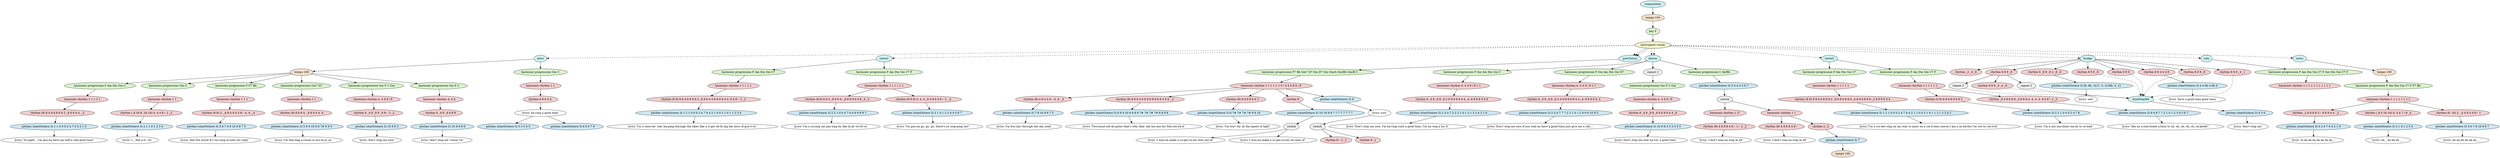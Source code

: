 digraph compositionModel {
    graph [ordering="out"];
    n0 [fillcolor="#cef2f3",style="filled",label="composition"];
    n1 [fillcolor="#f3e1ce",style="filled",label="tempo 150"];
    n0 -> n1;
    n2 [fillcolor="#daf3ce",style="filled",label="key F"];
    n1 -> n2;
    n3 [fillcolor="#f3f3ce",style="filled",label="instrument vocals"];
    n2 -> n3;
    n4 [fillcolor="#cef2f3",style="filled",label="intro"];
    n5 [fillcolor="#f3e1ce",style="filled",label="tempo 100"];
    n4 -> n5;
    n6 [fillcolor="#daf3ce",style="filled",label="harmonic progression F Am Dm Gm C"];
    n5 -> n6;
    n7 [fillcolor="#f3ced0",style="filled",label="harmonic rhythm 1 1 1 1 1"];
    n6 -> n7;
    n8 [fillcolor="#f3ced0",style="filled",label="rhythm (8) 8 4 8 8 8 8 8 2 _8 8 8 4 4. _2"];
    n7 -> n8;
    n9 [fillcolor="#cee8f3",style="filled",label="pitches (startOctave 3) 1 1 0 0 0 2 4 7 6 4 2 1 0"];
    n8 -> n9;
    n10 [fillcolor="white",style="filled",label="lyrics 'To-night _ I'm gon-na have my-self a real good time'"];
    n9 -> n10;
    n11 [fillcolor="#daf3ce",style="filled",label="harmonic progression Gm C"];
    n5 -> n11;
    n12 [fillcolor="#f3ced0",style="filled",label="harmonic rhythm 1 1"];
    n11 -> n12;
    n13 [fillcolor="#f3ced0",style="filled",label="rhythm (_8 16 8. 16 16) 4. 4 4 8~ 2 _2"];
    n12 -> n13;
    n14 [fillcolor="#cee8f3",style="filled",label="pitches (startOctave 3) 2 1 1 0 1 2 3 4"];
    n13 -> n14;
    n15 [fillcolor="white",style="filled",label="lyrics 'I _ feel a-li---ve'"];
    n14 -> n15;
    n16 [fillcolor="#daf3ce",style="filled",label="harmonic progression F F7 Bb"];
    n5 -> n16;
    n17 [fillcolor="#f3ced0",style="filled",label="harmonic rhythm 1 1 1"];
    n16 -> n17;
    n18 [fillcolor="#f3ced0",style="filled",label="rhythm (8 8) 2. _8 8 4 8 4 4 8~ 4. 4. _4"];
    n17 -> n18;
    n19 [fillcolor="#cee8f3",style="filled",label="pitches (startOctave 3) 5 6 7 4 9 10 9 8 7 5"];
    n18 -> n19;
    n20 [fillcolor="white",style="filled",label="lyrics 'And the world it's tur-ning in-side out yeah'"];
    n19 -> n20;
    n21 [fillcolor="#daf3ce",style="filled",label="harmonic progression Gm7 D7"];
    n5 -> n21;
    n22 [fillcolor="#f3ced0",style="filled",label="harmonic rhythm 1 1"];
    n21 -> n22;
    n23 [fillcolor="#f3ced0",style="filled",label="rhythm (8) 8 8 8 4. _8 8 8 4 4. 4"];
    n22 -> n23;
    n24 [fillcolor="#cee8f3",style="filled",label="pitches (startOctave 3) 5 9 9 10 9 8 7# 8 9 5"];
    n23 -> n24;
    n25 [fillcolor="white",style="filled",label="lyrics 'I'm floa-ting a-round in ecs-ta-sy so'"];
    n24 -> n25;
    n26 [fillcolor="#daf3ce",style="filled",label="harmonic progression Gm F C Gm"];
    n5 -> n26;
    n27 [fillcolor="#f3ced0",style="filled",label="harmonic rhythm 4. 4 4 9 / 8"];
    n26 -> n27;
    n28 [fillcolor="#f3ced0",style="filled",label="rhythm 8 _4 8 _8 8 _8 8~ 2 _2"];
    n27 -> n28;
    n29 [fillcolor="#cee8f3",style="filled",label="pitches (startOctave 3) 10 9 8 3"];
    n28 -> n29;
    n30 [fillcolor="white",style="filled",label="lyrics 'don't stop me now'"];
    n29 -> n30;
    n31 [fillcolor="#daf3ce",style="filled",label="harmonic progression Gm F C"];
    n5 -> n31;
    n32 [fillcolor="#f3ced0",style="filled",label="harmonic rhythm 4. 4 4."];
    n31 -> n32;
    n33 [fillcolor="#f3ced0",style="filled",label="rhythm 8 _4 8 _8 8 8 8"];
    n32 -> n33;
    n34 [fillcolor="#cee8f3",style="filled",label="pitches (startOctave 3) 10 9 8 8 8"];
    n33 -> n34;
    n35 [fillcolor="white",style="filled",label="lyrics 'don't stop me 'cause I'm'"];
    n34 -> n35;
    n36 [fillcolor="#daf3ce",style="filled",label="harmonic progression Gm C"];
    n4 -> n36;
    n37 [fillcolor="#f3ced0",style="filled",label="harmonic rhythm 1 1"];
    n36 -> n37;
    n38 [fillcolor="#f3ced0",style="filled",label="rhythm 8 8 8 4 4."];
    n37 -> n38;
    n39 [fillcolor="white",style="filled",label="lyrics 'ha-ving a good time'"];
    n38 -> n39;
    n40 [fillcolor="#cee8f3",style="filled",label="pitches (startOctave 3) 3 3 3 4 5"];
    n39 -> n40;
    n41 [fillcolor="#cee8f3",style="filled",label="pitches (startOctave 3) 6 6 6 7 8"];
    n39 -> n41;
    n42 [fillcolor="#cef2f3",style="filled",label="verse1"];
    n43 [fillcolor="#daf3ce",style="filled",label="harmonic progression F Am Dm Gm C7"];
    n42 -> n43;
    n44 [fillcolor="#f3ced0",style="filled",label="harmonic rhythm 1 1 1 1 1"];
    n43 -> n44;
    n45 [fillcolor="#f3ced0",style="filled",label="rhythm (8 8) 8 8 4 8 8 8 8 2 _8 8 8 4 4 8 8 8 8 4 4. 8 4 8~ 2 _2"];
    n44 -> n45;
    n46 [fillcolor="#cee8f3",style="filled",label="pitches (startOctave 3) 1 2 1 0 0 0 2 4 7 6 4 2 1 0 0 2 1 0 1 1 2 3 4"];
    n45 -> n46;
    n47 [fillcolor="white",style="filled",label="lyrics 'I'm a shoo-tin' star lea-ping through the skies like a ti-ger de-fy-ing the laws of gra-vi-ty'"];
    n46 -> n47;
    n48 [fillcolor="#daf3ce",style="filled",label="harmonic progression F Am Dm Gm C7 F"];
    n42 -> n48;
    n49 [fillcolor="#f3ced0",style="filled",label="harmonic rhythm 1 1 1 1 1 1"];
    n48 -> n49;
    n50 [fillcolor="#f3ced0",style="filled",label="rhythm (8 8) 8 8 4 _8 8 8 4. _8 8 8 8 8 4 8 _4 _2"];
    n49 -> n50;
    n51 [fillcolor="#cee8f3",style="filled",label="pitches (startOctave 3) 2 2 1 0 0 4 7 6 4 9 9 9 8 7"];
    n50 -> n51;
    n52 [fillcolor="white",style="filled",label="lyrics 'I'm a ra-cing car pas-sing by like la-dy Go-di-va'"];
    n51 -> n52;
    n53 [fillcolor="#f3ced0",style="filled",label="rhythm (8 8 8) 4. 4. 4 _8 4 8 8 4 8~ 2. _4"];
    n49 -> n53;
    n54 [fillcolor="#cee8f3",style="filled",label="pitches (startOctave 3) 2 1 0 1 2 3 4 4 5 6 7"];
    n53 -> n54;
    n55 [fillcolor="white",style="filled",label="lyrics 'I'm gon-na go, go, go, there's no stop-ping me!'"];
    n54 -> n55;
    n56 [fillcolor="#cef2f3",style="filled",label="preChorus"];
    n57 [fillcolor="#daf3ce",style="filled",label="harmonic progression F7 Bb Gm7 D7 Gm D7 Gm Gm/A Gm/Bb Gm/B C"];
    n56 -> n57;
    n58 [fillcolor="#f3ced0",style="filled",label="harmonic rhythm 1 1 1 1 1 1 5 / 4 4 4 8 9 / 8"];
    n57 -> n58;
    n59 [fillcolor="#f3ced0",style="filled",label="rhythm (8) 4 8 4 4 8~ 4. 4. _4"];
    n58 -> n59;
    n60 [fillcolor="#cee8f3",style="filled",label="pitches (startOctave 3) 7 9 10 9 8 7 5"];
    n59 -> n60;
    n61 [fillcolor="white",style="filled",label="lyrics 'I'm bur-nin' through the sky yeah'"];
    n60 -> n61;
    n62 [fillcolor="#f3ced0",style="filled",label="rhythm (8) 8 8 8 4 8 8 8 8 8 8 8 8 4 4 4. _2"];
    n58 -> n62;
    n63 [fillcolor="#cee8f3",style="filled",label="pitches (startOctave 3) 9 9 9 10 9 8 8 8 7# 7# 7# 7# 8 9 9 8"];
    n62 -> n63;
    n64 [fillcolor="white",style="filled",label="lyrics 'Two-hund-red de-grees that's why they call me mis-ter Fah-ren-he-it'"];
    n63 -> n64;
    n65 [fillcolor="#f3ced0",style="filled",label="rhythm (8) 8 8 8 8 8 4 2"];
    n58 -> n65;
    n66 [fillcolor="#cee8f3",style="filled",label="pitches (startOctave 3) 8 7# 7# 7# 7# 8 9 10"];
    n65 -> n66;
    n67 [fillcolor="white",style="filled",label="lyrics 'I'm trav'-lin' at the speed of light'"];
    n66 -> n67;
    n68 [fillcolor="#f3ced0",style="filled",label="rhythm 8"];
    n58 -> n68;
    n69 [fillcolor="#cee8f3",style="filled",label="pitches (startOctave 3) 10 10 9 8 7 7 7 7 7 7 7 7"];
    n68 -> n69;
    n70 [fillcolor="#f0f0f0",style="filled",label="switch"];
    n69 -> n70;
    n71 [fillcolor="white",style="filled",label="lyrics 'I wan-na make a su-per-so-nic man out-ta'"];
    n70 -> n71;
    n72 [fillcolor="white",style="filled",label="lyrics 'I wan-na make a su-per-so-nic wo-man of'"];
    n70 -> n72;
    n73 [fillcolor="#cee8f3",style="filled",label="pitches (startOctave 3) 8"];
    n58 -> n73;
    n74 [fillcolor="white",style="filled",label="lyrics 'you'"];
    n73 -> n74;
    n75 [fillcolor="#f0f0f0",style="filled",label="switch"];
    n74 -> n75;
    n76 [fillcolor="#f3ced0",style="filled",label="rhythm 8~ 2 _2"];
    n75 -> n76;
    n77 [fillcolor="#f3ced0",style="filled",label="rhythm 8 _1"];
    n75 -> n77;
    n78 [fillcolor="#cef2f3",style="filled",label="chorus"];
    n79 [fillcolor="#daf3ce",style="filled",label="harmonic progression F Gm Am Dm Gm C"];
    n78 -> n79;
    n80 [fillcolor="#f3ced0",style="filled",label="harmonic rhythm 4. 4 4 9 / 8 1 1"];
    n79 -> n80;
    n81 [fillcolor="#f3ced0",style="filled",label="rhythm 8 _4 8 _8 8 _8 2 8 8 8 8 8 4 4 _4. 8 8 8 8 4 4 8"];
    n80 -> n81;
    n82 [fillcolor="#cee8f3",style="filled",label="pitches (startOctave 3) 2 3 4 7 2 2 2 1 0 1 2 1 2 2 4 2 1 0"];
    n81 -> n82;
    n83 [fillcolor="white",style="filled",label="lyrics 'Don't stop me now, I'm ha-ving such a good time, I'm ha-ving a ba--ll'"];
    n82 -> n83;
    n84 [fillcolor="#daf3ce",style="filled",label="harmonic progression F Gm Am Dm Gm D7"];
    n78 -> n84;
    n85 [fillcolor="#f3ced0",style="filled",label="harmonic rhythm 4. 4 4 9 / 8 1 1"];
    n84 -> n85;
    n86 [fillcolor="#f3ced0",style="filled",label="rhythm 8 _4 8 _8 8 _8 4 4 8 8 8 8 8 4 4 _4. 8 8 8 8 4. 4"];
    n85 -> n86;
    n87 [fillcolor="#cee8f3",style="filled",label="pitches (startOctave 3) 2 3 4 7 7 7 2 2 1 0 1 2 9 9 9 10 9 5"];
    n86 -> n87;
    n88 [fillcolor="white",style="filled",label="lyrics 'Don't stop me now if you wan-na have a good time just give me a call _'"];
    n87 -> n88;
    n89 [fillcolor="#f0f0f0",style="filled",label="repeat 2"];
    n78 -> n89;
    n90 [fillcolor="#daf3ce",style="filled",label="harmonic progression Gm F C Gm"];
    n89 -> n90;
    n91 [fillcolor="#f3ced0",style="filled",label="harmonic rhythm 4. 4 4 9 / 8"];
    n90 -> n91;
    n92 [fillcolor="#f3ced0",style="filled",label="rhythm 8 _4 8 _8 8 _8 8 8 8 8 4 4 _8"];
    n91 -> n92;
    n93 [fillcolor="#cee8f3",style="filled",label="pitches (startOctave 3) 10 9 8 3 3 3 3 4 5"];
    n92 -> n93;
    n94 [fillcolor="white",style="filled",label="lyrics 'Don't stop me now ha-vin' a good time'"];
    n93 -> n94;
    n95 [fillcolor="#daf3ce",style="filled",label="harmonic progression C Ab/Bb"];
    n78 -> n95;
    n96 [fillcolor="#cee8f3",style="filled",label="pitches (startOctave 3) 5 4 4 4 5 6 7"];
    n95 -> n96;
    n97 [fillcolor="#f0f0f0",style="filled",label="switch"];
    n96 -> n97;
    n98 [fillcolor="#f3ced0",style="filled",label="harmonic rhythm 1 2!"];
    n97 -> n98;
    n99 [fillcolor="#f3ced0",style="filled",label="rhythm (8) 4 8 8 8 4 8~ 1~ 2 _2"];
    n98 -> n99;
    n100 [fillcolor="white",style="filled",label="lyrics 'I don't wan-na stop at all'"];
    n99 -> n100;
    n101 [fillcolor="#f3ced0",style="filled",label="harmonic rhythm 1 1"];
    n97 -> n101;
    n102 [fillcolor="#f3ced0",style="filled",label="rhythm (8) 4 8 8 8 4 8~"];
    n101 -> n102;
    n103 [fillcolor="white",style="filled",label="lyrics 'I don't wan-na stop at all'"];
    n102 -> n103;
    n104 [fillcolor="#f3ced0",style="filled",label="rhythm 2 _2"];
    n101 -> n104;
    n105 [fillcolor="#cee8f3",style="filled",label="pitches (startOctave 3) 7"];
    n104 -> n105;
    n106 [fillcolor="#f3e1ce",style="filled",label="tempo 100"];
    n105 -> n106;
    n107 [fillcolor="#cef2f3",style="filled",label="verse2"];
    n108 [fillcolor="#daf3ce",style="filled",label="harmonic progression F Am Dm Gm C7"];
    n107 -> n108;
    n109 [fillcolor="#f3ced0",style="filled",label="harmonic rhythm 1 1 1 1 1"];
    n108 -> n109;
    n110 [fillcolor="#f3ced0",style="filled",label="rhythm (8 8) 8 8 4 8 8 8 8 2 _8 8 8 8 8 8 8 _4 8 8 8 8 8 8 _2 8 8 8 8 4 4."];
    n109 -> n110;
    n111 [fillcolor="#cee8f3",style="filled",label="pitches (startOctave 3) 1 2 1 0 0 0 2 4 7 6 4 2 1 1 0 0 2 1 0 1 1 2 1 2 2 4 2"];
    n110 -> n111;
    n112 [fillcolor="white",style="filled",label="lyrics 'I'm a roc-ket ship on my way to mars on a col-li-sion course I am a sa-tel-lite I'm out-ta con-trol'"];
    n111 -> n112;
    n113 [fillcolor="#daf3ce",style="filled",label="harmonic progression F Am Dm Gm C7 F"];
    n107 -> n113;
    n114 [fillcolor="#f3ced0",style="filled",label="harmonic rhythm 1 1 1 1 1 1"];
    n113 -> n114;
    n115 [fillcolor="#f3ced0",style="filled",label="rhythm (4 8) 8 8 4 8 8 8 8 2"];
    n114 -> n115;
    n116 [fillcolor="#cee8f3",style="filled",label="pitches (startOctave 3) 2 2 1 0 0 0 2 4 7 6"];
    n115 -> n116;
    n117 [fillcolor="white",style="filled",label="lyrics 'I'm a sex ma-chine rea-dy to re-load'"];
    n116 -> n117;
    n118 [fillcolor="#f3ced0",style="filled",label="rhythm _8 4 8 8 8 8 _4 8 8 8 4. 4. 4. 4. 8 4 8~ 2 _2"];
    n114 -> n118;
    n119 [fillcolor="#cee8f3",style="filled",label="pitches (startOctave 3) 9 9 8 7 7 2 1 0 1 2 3 4 5 6 7"];
    n118 -> n119;
    n120 [fillcolor="white",style="filled",label="lyrics 'like an a-tom-bomb a-bout to oh, oh, oh, oh, oh, ex-plode!'"];
    n119 -> n120;
    n121 [fillcolor="#cef2f3",style="filled",label="bridge"];
    n122 [fillcolor="#f3ced0",style="filled",label="rhythm _2 _4 _8"];
    n121 -> n122;
    n123 [fillcolor="#f3ced0",style="filled",label="rhythm 8 8 8 _8"];
    n121 -> n123;
    n124 [fillcolor="#f0f0f0",style="filled",label="repeat 2"];
    n123 -> n124;
    n125 [fillcolor="#f3ced0",style="filled",label="rhythm 8 8 8 _4 _4 _8"];
    n123 -> n125;
    n126 [fillcolor="#f0f0f0",style="filled",label="repeat 2"];
    n123 -> n126;
    n127 [fillcolor="#f3ced0",style="filled",label="rhythm 8 _8 8 _8 4 _8 _8"];
    n121 -> n127;
    n128 [fillcolor="#cee8f3",style="filled",label="pitches (startOctave 3) [8, 6b, 3] [7, 5, 2] [6b, 4, 1]"];
    n127 -> n128;
    n129 [fillcolor="white",style="filled",label="lyrics 'ooh'"];
    n128 -> n129;
    n130 [fillcolor="#f3ced0",style="filled",label="rhythm 8 8 8 _8"];
    n121 -> n130;
    n131 [fillcolor="#f3ced0",style="filled",label="rhythm 8 8 8"];
    n121 -> n131;
    n132 [fillcolor="#f3ced0",style="filled",label="rhythm 8 8 4 4 4 8"];
    n121 -> n132;
    n133 [fillcolor="#cee8f3",style="filled",label="pitches (startOctave 3) 4 4 6b 4 6b 4"];
    n132 -> n133;
    n134 [fillcolor="white",style="filled",label="lyrics 'have a good time good time'"];
    n133 -> n134;
    n135 [fillcolor="#f3ced0",style="filled",label="rhythm 8 8 8 _8"];
    n121 -> n135;
    n136 [fillcolor="#f3ced0",style="filled",label="rhythm 8 8 8 _4 _1"];
    n121 -> n136;
    n137 [fillcolor="#cef2f3",style="filled",label="dontStopMe"];
    n138 [fillcolor="#cee8f3",style="filled",label="pitches (startOctave 3) 4 3 4"];
    n137 -> n138;
    n139 [fillcolor="white",style="filled",label="lyrics 'don't stop me'"];
    n138 -> n139;
    n140 [fillcolor="#cef2f3",style="filled",label="solo"];
    n141 [fillcolor="#daf3ce",style="filled",label="harmonic progression F Am Dm Gm C7 F Am Dm Gm C7 F"];
    n140 -> n141;
    n142 [fillcolor="#f3ced0",style="filled",label="harmonic rhythm 1 1 1 1 1 1 1 1 1 1 1"];
    n141 -> n142;
    n143 [fillcolor="#cef2f3",style="filled",label="outro"];
    n144 [fillcolor="#f3e1ce",style="filled",label="tempo 100"];
    n143 -> n144;
    n145 [fillcolor="#daf3ce",style="filled",label="harmonic progression F Am Dm Gm C7 F F7 Bb"];
    n144 -> n145;
    n146 [fillcolor="#f3ced0",style="filled",label="harmonic rhythm 1 1 1 1 1 1 1 1"];
    n145 -> n146;
    n147 [fillcolor="#f3ced0",style="filled",label="rhythm _2 8 8 8 8 2~ 8 8 8 4 4. _2"];
    n146 -> n147;
    n148 [fillcolor="#cee8f3",style="filled",label="pitches (startOctave 3) 0 2 4 7 6 4 2 1 0"];
    n147 -> n148;
    n149 [fillcolor="white",style="filled",label="lyrics 'la da da da da da da da _'"];
    n148 -> n149;
    n150 [fillcolor="#f3ced0",style="filled",label="rhythm (_8 4 16 16) 4. 4 4 7 / 8 _4"];
    n146 -> n150;
    n151 [fillcolor="#cee8f3",style="filled",label="pitches (startOctave 3) 2 1 0 1 2 3 4"];
    n150 -> n151;
    n152 [fillcolor="white",style="filled",label="lyrics 'ah _ da da ah _ _'"];
    n151 -> n152;
    n153 [fillcolor="#f3ced0",style="filled",label="rhythm (8. 16) 2. _4 4 8 4 4 8~ 1"];
    n146 -> n153;
    n154 [fillcolor="#cee8f3",style="filled",label="pitches (startOctave 3) 5 6 7 9 10 9 8 7"];
    n153 -> n154;
    n155 [fillcolor="white",style="filled",label="lyrics 'ah da da ah da da _ _'"];
    n154 -> n155;
    n3 -> n4 [style="dashed"];
    n3 -> n42 [style="dashed"];
    n3 -> n56 [style="dashed"];
    n3 -> n78 [style="dashed"];
    n3 -> n107 [style="dashed"];
    n3 -> n56 [style="dashed"];
    n3 -> n121 [style="dashed"];
    n3 -> n140 [style="dashed"];
    n3 -> n56 [style="dashed"];
    n3 -> n78 [style="dashed"];
    n3 -> n143 [style="dashed"];
    n124 -> n137 [style="dashed"];
    n125 -> n137 [style="dashed"];
    n126 -> n137 [style="dashed"];
    n130 -> n137 [style="dashed"];
    n131 -> n137 [style="dashed"];
    n135 -> n137 [style="dashed"];
    n136 -> n137 [style="dashed"];
}